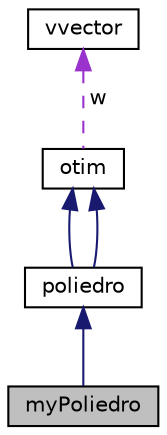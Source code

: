 digraph "myPoliedro"
{
  edge [fontname="Helvetica",fontsize="10",labelfontname="Helvetica",labelfontsize="10"];
  node [fontname="Helvetica",fontsize="10",shape=record];
  Node3 [label="myPoliedro",height=0.2,width=0.4,color="black", fillcolor="grey75", style="filled", fontcolor="black"];
  Node4 -> Node3 [dir="back",color="midnightblue",fontsize="10",style="solid",fontname="Helvetica"];
  Node4 [label="poliedro",height=0.2,width=0.4,color="black", fillcolor="white", style="filled",URL="$classpoliedro.html"];
  Node5 -> Node4 [dir="back",color="midnightblue",fontsize="10",style="solid",fontname="Helvetica"];
  Node5 [label="otim",height=0.2,width=0.4,color="black", fillcolor="white", style="filled",URL="$classotim.html"];
  Node6 -> Node5 [dir="back",color="darkorchid3",fontsize="10",style="dashed",label=" w" ,fontname="Helvetica"];
  Node6 [label="vvector",height=0.2,width=0.4,color="black", fillcolor="white", style="filled",URL="$classvvector.html"];
  Node5 -> Node4 [dir="back",color="midnightblue",fontsize="10",style="solid",fontname="Helvetica"];
}
